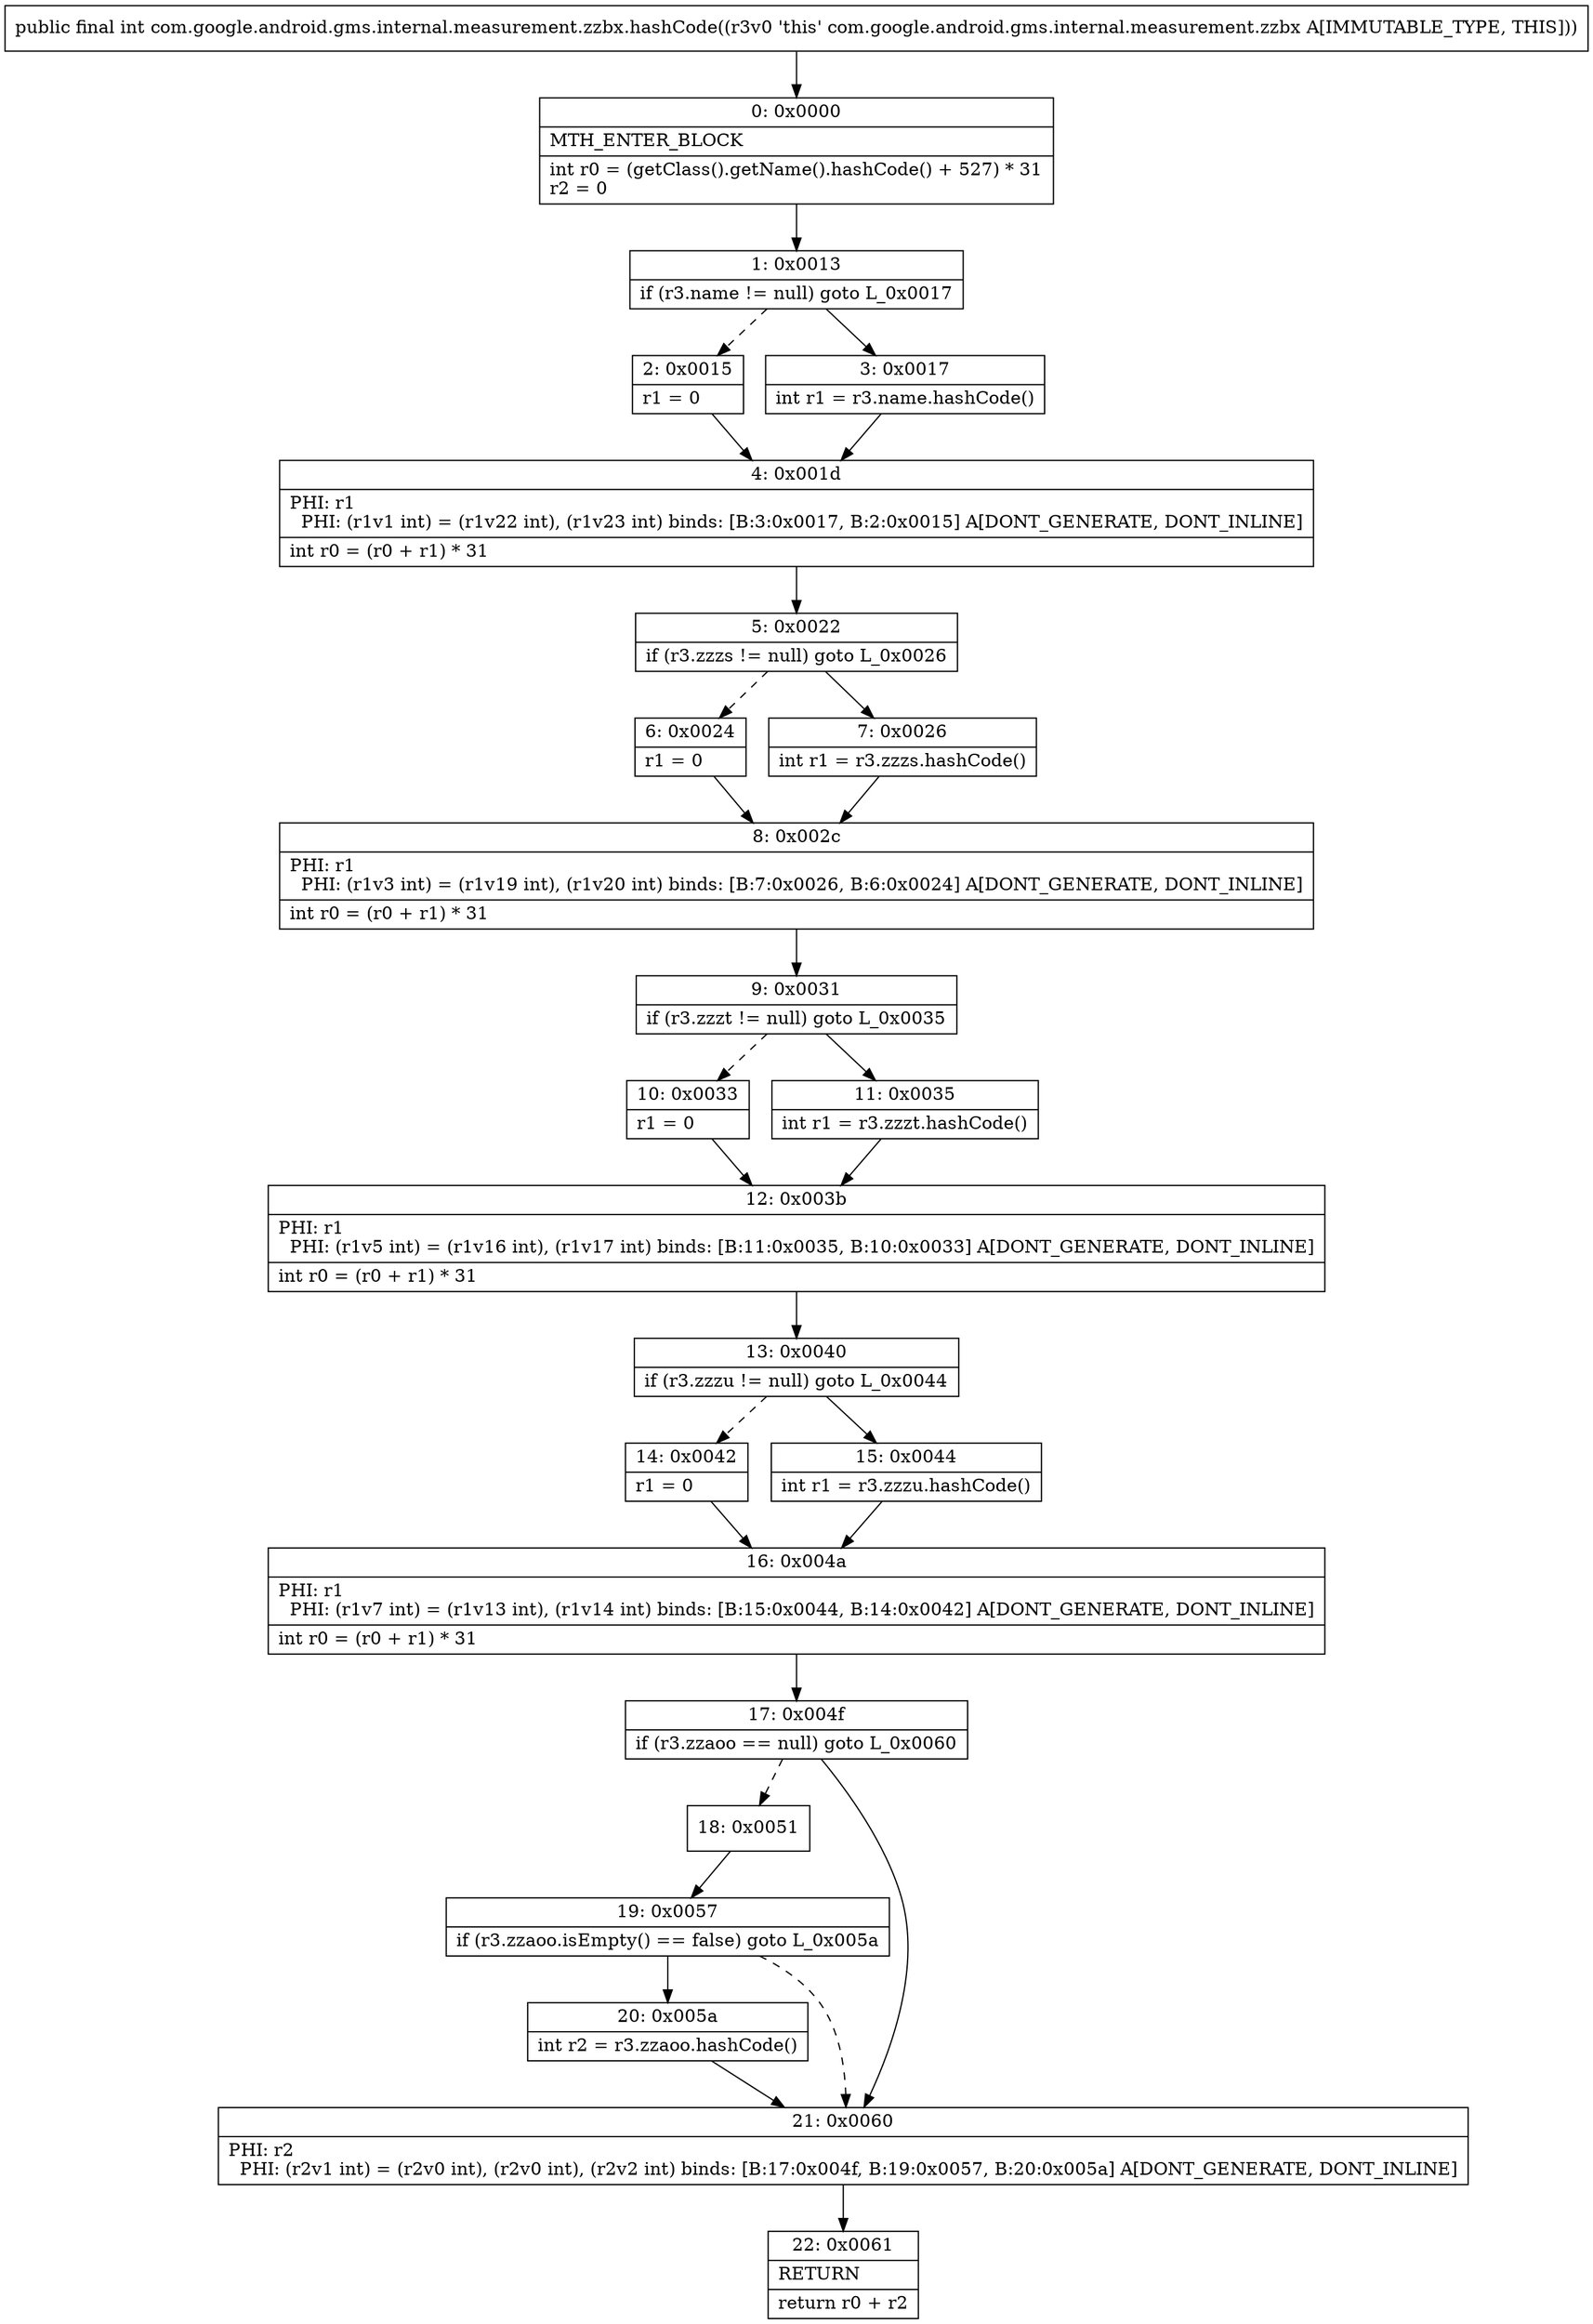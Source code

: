 digraph "CFG forcom.google.android.gms.internal.measurement.zzbx.hashCode()I" {
Node_0 [shape=record,label="{0\:\ 0x0000|MTH_ENTER_BLOCK\l|int r0 = (getClass().getName().hashCode() + 527) * 31\lr2 = 0\l}"];
Node_1 [shape=record,label="{1\:\ 0x0013|if (r3.name != null) goto L_0x0017\l}"];
Node_2 [shape=record,label="{2\:\ 0x0015|r1 = 0\l}"];
Node_3 [shape=record,label="{3\:\ 0x0017|int r1 = r3.name.hashCode()\l}"];
Node_4 [shape=record,label="{4\:\ 0x001d|PHI: r1 \l  PHI: (r1v1 int) = (r1v22 int), (r1v23 int) binds: [B:3:0x0017, B:2:0x0015] A[DONT_GENERATE, DONT_INLINE]\l|int r0 = (r0 + r1) * 31\l}"];
Node_5 [shape=record,label="{5\:\ 0x0022|if (r3.zzzs != null) goto L_0x0026\l}"];
Node_6 [shape=record,label="{6\:\ 0x0024|r1 = 0\l}"];
Node_7 [shape=record,label="{7\:\ 0x0026|int r1 = r3.zzzs.hashCode()\l}"];
Node_8 [shape=record,label="{8\:\ 0x002c|PHI: r1 \l  PHI: (r1v3 int) = (r1v19 int), (r1v20 int) binds: [B:7:0x0026, B:6:0x0024] A[DONT_GENERATE, DONT_INLINE]\l|int r0 = (r0 + r1) * 31\l}"];
Node_9 [shape=record,label="{9\:\ 0x0031|if (r3.zzzt != null) goto L_0x0035\l}"];
Node_10 [shape=record,label="{10\:\ 0x0033|r1 = 0\l}"];
Node_11 [shape=record,label="{11\:\ 0x0035|int r1 = r3.zzzt.hashCode()\l}"];
Node_12 [shape=record,label="{12\:\ 0x003b|PHI: r1 \l  PHI: (r1v5 int) = (r1v16 int), (r1v17 int) binds: [B:11:0x0035, B:10:0x0033] A[DONT_GENERATE, DONT_INLINE]\l|int r0 = (r0 + r1) * 31\l}"];
Node_13 [shape=record,label="{13\:\ 0x0040|if (r3.zzzu != null) goto L_0x0044\l}"];
Node_14 [shape=record,label="{14\:\ 0x0042|r1 = 0\l}"];
Node_15 [shape=record,label="{15\:\ 0x0044|int r1 = r3.zzzu.hashCode()\l}"];
Node_16 [shape=record,label="{16\:\ 0x004a|PHI: r1 \l  PHI: (r1v7 int) = (r1v13 int), (r1v14 int) binds: [B:15:0x0044, B:14:0x0042] A[DONT_GENERATE, DONT_INLINE]\l|int r0 = (r0 + r1) * 31\l}"];
Node_17 [shape=record,label="{17\:\ 0x004f|if (r3.zzaoo == null) goto L_0x0060\l}"];
Node_18 [shape=record,label="{18\:\ 0x0051}"];
Node_19 [shape=record,label="{19\:\ 0x0057|if (r3.zzaoo.isEmpty() == false) goto L_0x005a\l}"];
Node_20 [shape=record,label="{20\:\ 0x005a|int r2 = r3.zzaoo.hashCode()\l}"];
Node_21 [shape=record,label="{21\:\ 0x0060|PHI: r2 \l  PHI: (r2v1 int) = (r2v0 int), (r2v0 int), (r2v2 int) binds: [B:17:0x004f, B:19:0x0057, B:20:0x005a] A[DONT_GENERATE, DONT_INLINE]\l}"];
Node_22 [shape=record,label="{22\:\ 0x0061|RETURN\l|return r0 + r2\l}"];
MethodNode[shape=record,label="{public final int com.google.android.gms.internal.measurement.zzbx.hashCode((r3v0 'this' com.google.android.gms.internal.measurement.zzbx A[IMMUTABLE_TYPE, THIS])) }"];
MethodNode -> Node_0;
Node_0 -> Node_1;
Node_1 -> Node_2[style=dashed];
Node_1 -> Node_3;
Node_2 -> Node_4;
Node_3 -> Node_4;
Node_4 -> Node_5;
Node_5 -> Node_6[style=dashed];
Node_5 -> Node_7;
Node_6 -> Node_8;
Node_7 -> Node_8;
Node_8 -> Node_9;
Node_9 -> Node_10[style=dashed];
Node_9 -> Node_11;
Node_10 -> Node_12;
Node_11 -> Node_12;
Node_12 -> Node_13;
Node_13 -> Node_14[style=dashed];
Node_13 -> Node_15;
Node_14 -> Node_16;
Node_15 -> Node_16;
Node_16 -> Node_17;
Node_17 -> Node_18[style=dashed];
Node_17 -> Node_21;
Node_18 -> Node_19;
Node_19 -> Node_20;
Node_19 -> Node_21[style=dashed];
Node_20 -> Node_21;
Node_21 -> Node_22;
}

